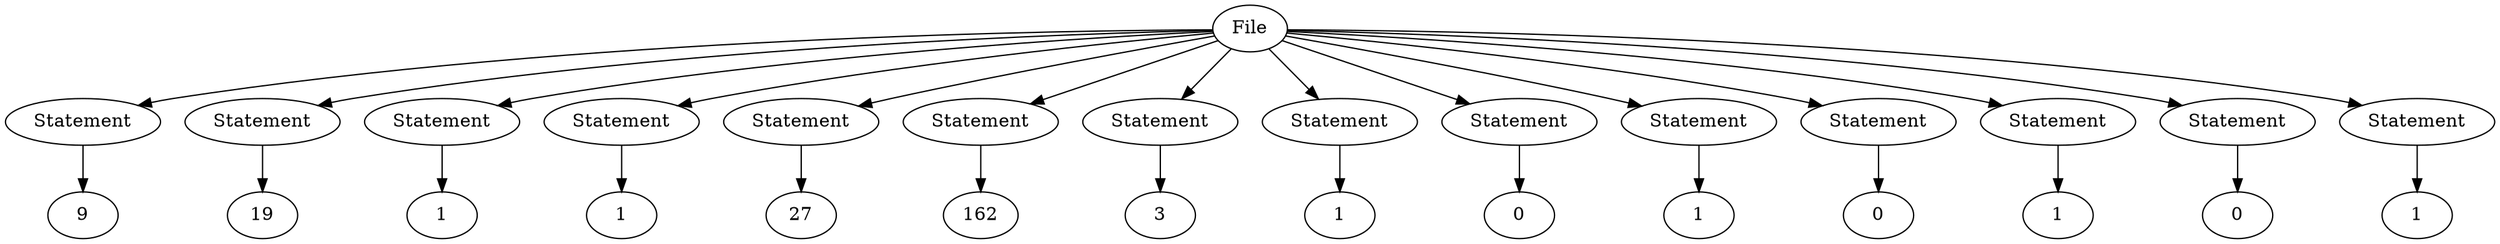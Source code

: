 digraph {n0 [label="File"];
n1 [label="Statement"];
n2 [label="9"];
n3 [label="Statement"];
n4 [label="19"];
n5 [label="Statement"];
n6 [label="1"];
n7 [label="Statement"];
n8 [label="1"];
n9 [label="Statement"];
n10 [label="27"];
n11 [label="Statement"];
n12 [label="162"];
n13 [label="Statement"];
n14 [label="3"];
n15 [label="Statement"];
n16 [label="1"];
n17 [label="Statement"];
n18 [label="0"];
n19 [label="Statement"];
n20 [label="1"];
n21 [label="Statement"];
n22 [label="0"];
n23 [label="Statement"];
n24 [label="1"];
n25 [label="Statement"];
n26 [label="0"];
n27 [label="Statement"];
n28 [label="1"];
n0 -> n1
n1 -> n2
n0 -> n3
n3 -> n4
n0 -> n5
n5 -> n6
n0 -> n7
n7 -> n8
n0 -> n9
n9 -> n10
n0 -> n11
n11 -> n12
n0 -> n13
n13 -> n14
n0 -> n15
n15 -> n16
n0 -> n17
n17 -> n18
n0 -> n19
n19 -> n20
n0 -> n21
n21 -> n22
n0 -> n23
n23 -> n24
n0 -> n25
n25 -> n26
n0 -> n27
n27 -> n28
}